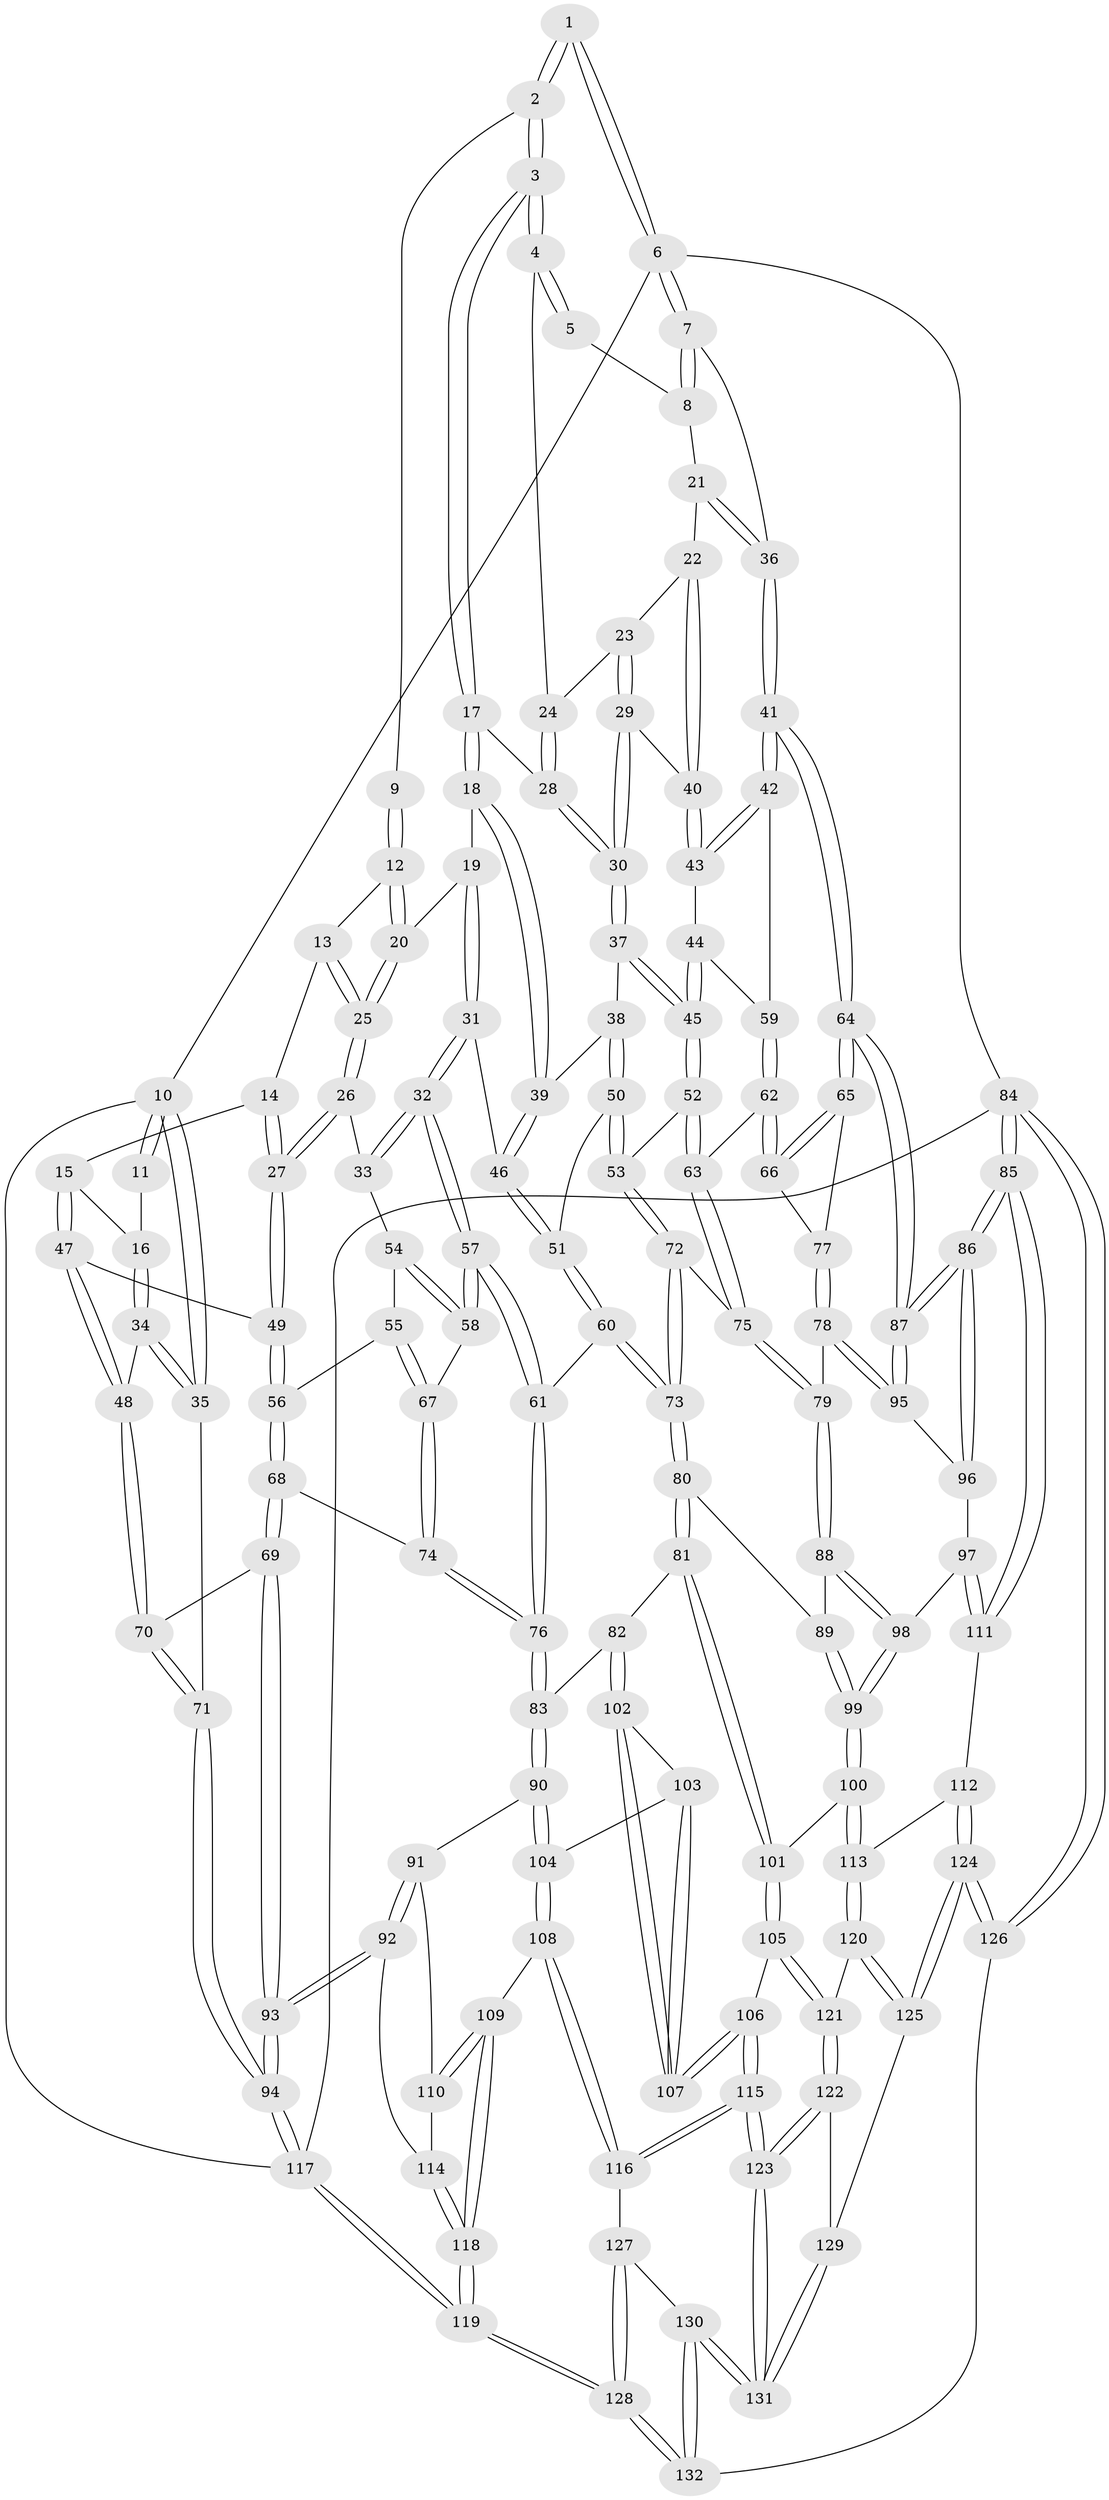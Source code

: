 // coarse degree distribution, {2: 0.053763440860215055, 3: 0.7311827956989247, 4: 0.21505376344086022}
// Generated by graph-tools (version 1.1) at 2025/38/03/04/25 23:38:34]
// undirected, 132 vertices, 327 edges
graph export_dot {
  node [color=gray90,style=filled];
  1 [pos="+1+0"];
  2 [pos="+0.609933825875521+0"];
  3 [pos="+0.6929019363573952+0.015052360354607755"];
  4 [pos="+0.8603927840686114+0.08449909133092387"];
  5 [pos="+0.9244845691076011+0.04117668572429472"];
  6 [pos="+1+0"];
  7 [pos="+1+0.13976292500121196"];
  8 [pos="+0.9550055326318201+0.08223653588901027"];
  9 [pos="+0.5731401534815143+0"];
  10 [pos="+0+0"];
  11 [pos="+0.16182674436728478+0"];
  12 [pos="+0.5164429173386603+0"];
  13 [pos="+0.505257414723421+0"];
  14 [pos="+0.38934583056911193+0.05704647307949096"];
  15 [pos="+0.23412989988598593+0.12508875383732973"];
  16 [pos="+0.21236176450754427+0.09357391646970244"];
  17 [pos="+0.6947129425353635+0.12882414314893806"];
  18 [pos="+0.6801016574076664+0.15661890042998328"];
  19 [pos="+0.5593123774857282+0.16573999589185417"];
  20 [pos="+0.548690268318303+0.15634468317842992"];
  21 [pos="+0.9513083983004421+0.1689354687911764"];
  22 [pos="+0.9357542538397595+0.1796850342165165"];
  23 [pos="+0.8708942518139251+0.12623702119401162"];
  24 [pos="+0.8626494974373324+0.10969754703335542"];
  25 [pos="+0.46546777690515934+0.179044298426827"];
  26 [pos="+0.44565595734396873+0.2063050045334776"];
  27 [pos="+0.42532284828721306+0.20871805308785576"];
  28 [pos="+0.7810428608637361+0.17247396716651459"];
  29 [pos="+0.8337657496304981+0.20265474190219843"];
  30 [pos="+0.8171789352212178+0.2131380080259475"];
  31 [pos="+0.5471187435124735+0.2541871496096325"];
  32 [pos="+0.545381123987503+0.2554795743095291"];
  33 [pos="+0.47549966272231503+0.22815789925444374"];
  34 [pos="+0+0.10936795501485741"];
  35 [pos="+0+0.07428119309416963"];
  36 [pos="+1+0.1675073115114799"];
  37 [pos="+0.8173699003416058+0.22918783636757228"];
  38 [pos="+0.74790803723324+0.25231599715519326"];
  39 [pos="+0.6753994577532402+0.19054557086101348"];
  40 [pos="+0.9314714015013218+0.1912047910363013"];
  41 [pos="+1+0.33646148917836355"];
  42 [pos="+1+0.2801066719664083"];
  43 [pos="+0.9315963262893301+0.19631437471157867"];
  44 [pos="+0.9065399711860295+0.2662738947660183"];
  45 [pos="+0.8422452235105697+0.2826669890031119"];
  46 [pos="+0.6520280849728303+0.23621779537412618"];
  47 [pos="+0.23823513867944368+0.16924589264391435"];
  48 [pos="+0.12751446308651515+0.27341537649433145"];
  49 [pos="+0.3385145527355596+0.25357968991752267"];
  50 [pos="+0.7480698167544175+0.3248460729248414"];
  51 [pos="+0.6674525485229192+0.3106108833462122"];
  52 [pos="+0.8277270244078255+0.3176814950896196"];
  53 [pos="+0.7675718075401217+0.33874767445998627"];
  54 [pos="+0.4714053026047803+0.28049698760525893"];
  55 [pos="+0.4517500507990519+0.31937991075486966"];
  56 [pos="+0.34200708944240443+0.2834492930113237"];
  57 [pos="+0.5414986103495091+0.3645760702431183"];
  58 [pos="+0.5354070480736698+0.3632408938438725"];
  59 [pos="+0.9354349714204405+0.29133160982303746"];
  60 [pos="+0.5996550436903484+0.4027090014405943"];
  61 [pos="+0.5690693800345886+0.39796716151088746"];
  62 [pos="+0.9308752085119835+0.3993599377247762"];
  63 [pos="+0.8990514185047299+0.4036631871321387"];
  64 [pos="+1+0.4289600560884942"];
  65 [pos="+1+0.42572338326821046"];
  66 [pos="+0.9942732414459708+0.4176447378756496"];
  67 [pos="+0.4989153370688589+0.35810310351152264"];
  68 [pos="+0.3188184682513259+0.41841512844388684"];
  69 [pos="+0.2639629519003449+0.4392103291594784"];
  70 [pos="+0.1263179200176033+0.2989318334439252"];
  71 [pos="+0+0.5524528196259663"];
  72 [pos="+0.7461126307219539+0.45640047531134403"];
  73 [pos="+0.68955416853205+0.4901426399080877"];
  74 [pos="+0.3319206153783822+0.4254123341313063"];
  75 [pos="+0.8433408753607408+0.4655566936645554"];
  76 [pos="+0.4469097526834172+0.5334685183383664"];
  77 [pos="+0.9144001404857363+0.5346321065951227"];
  78 [pos="+0.8882642865706403+0.565835720093983"];
  79 [pos="+0.8871659509897895+0.5657405152143011"];
  80 [pos="+0.6795978439100394+0.5730034037789842"];
  81 [pos="+0.5290598236587365+0.6262276271190612"];
  82 [pos="+0.5154734878996915+0.629339217485135"];
  83 [pos="+0.45903328070510646+0.596356161773284"];
  84 [pos="+1+1"];
  85 [pos="+1+1"];
  86 [pos="+1+1"];
  87 [pos="+1+0.587414959214591"];
  88 [pos="+0.8576618062161349+0.5920389286066109"];
  89 [pos="+0.7260868258799351+0.6226472268551037"];
  90 [pos="+0.3535620747889873+0.6609397009331877"];
  91 [pos="+0.3463962508717177+0.661568957143886"];
  92 [pos="+0.17376253233585767+0.651637938680066"];
  93 [pos="+0.11446013590967061+0.6266426407840769"];
  94 [pos="+0+0.6594171768175718"];
  95 [pos="+0.9950337298857422+0.6101485711887058"];
  96 [pos="+0.9330118748299409+0.6917244518303552"];
  97 [pos="+0.8995053153285553+0.7189857121640342"];
  98 [pos="+0.8786338072144417+0.7018655345915037"];
  99 [pos="+0.7375122267451684+0.7061120664394961"];
  100 [pos="+0.7337238021624893+0.7227911538470251"];
  101 [pos="+0.70007994007257+0.76640660225446"];
  102 [pos="+0.5248839300146299+0.7183345662118238"];
  103 [pos="+0.40073446668633883+0.7622249446665177"];
  104 [pos="+0.39348945914030575+0.7636068212060192"];
  105 [pos="+0.6854446799166737+0.7925534686757882"];
  106 [pos="+0.5460321678462013+0.7945354008615061"];
  107 [pos="+0.5416465442742452+0.781555880255895"];
  108 [pos="+0.3897767152856251+0.8607009364050879"];
  109 [pos="+0.37163222938143003+0.8651260017922766"];
  110 [pos="+0.32457330201891005+0.7877881400690147"];
  111 [pos="+0.9100146898011668+0.8103178549294795"];
  112 [pos="+0.891681250121943+0.815482896138081"];
  113 [pos="+0.8705561905229164+0.8160118206878672"];
  114 [pos="+0.2360746293973175+0.7551540462681827"];
  115 [pos="+0.5060393571927723+0.8674328065545803"];
  116 [pos="+0.4095662632824468+0.8662703650638519"];
  117 [pos="+0+1"];
  118 [pos="+0.28803443392185457+0.9103825700312659"];
  119 [pos="+0+1"];
  120 [pos="+0.7605807396684688+0.8867131627702755"];
  121 [pos="+0.6976938398546492+0.8273864085501488"];
  122 [pos="+0.6369027252749152+0.9177058884446149"];
  123 [pos="+0.5277599098317458+0.9114657586617014"];
  124 [pos="+0.8071280530704267+1"];
  125 [pos="+0.778508195374165+1"];
  126 [pos="+0.8697359500893552+1"];
  127 [pos="+0.4142720243270428+0.9432671821996307"];
  128 [pos="+0.13404496013344885+1"];
  129 [pos="+0.6545586769893321+0.9469990595060955"];
  130 [pos="+0.5165890776205868+1"];
  131 [pos="+0.523512248565525+1"];
  132 [pos="+0.5138255612763069+1"];
  1 -- 2;
  1 -- 2;
  1 -- 6;
  1 -- 6;
  2 -- 3;
  2 -- 3;
  2 -- 9;
  3 -- 4;
  3 -- 4;
  3 -- 17;
  3 -- 17;
  4 -- 5;
  4 -- 5;
  4 -- 24;
  5 -- 8;
  6 -- 7;
  6 -- 7;
  6 -- 10;
  6 -- 84;
  7 -- 8;
  7 -- 8;
  7 -- 36;
  8 -- 21;
  9 -- 12;
  9 -- 12;
  10 -- 11;
  10 -- 11;
  10 -- 35;
  10 -- 35;
  10 -- 117;
  11 -- 16;
  12 -- 13;
  12 -- 20;
  12 -- 20;
  13 -- 14;
  13 -- 25;
  13 -- 25;
  14 -- 15;
  14 -- 27;
  14 -- 27;
  15 -- 16;
  15 -- 47;
  15 -- 47;
  16 -- 34;
  16 -- 34;
  17 -- 18;
  17 -- 18;
  17 -- 28;
  18 -- 19;
  18 -- 39;
  18 -- 39;
  19 -- 20;
  19 -- 31;
  19 -- 31;
  20 -- 25;
  20 -- 25;
  21 -- 22;
  21 -- 36;
  21 -- 36;
  22 -- 23;
  22 -- 40;
  22 -- 40;
  23 -- 24;
  23 -- 29;
  23 -- 29;
  24 -- 28;
  24 -- 28;
  25 -- 26;
  25 -- 26;
  26 -- 27;
  26 -- 27;
  26 -- 33;
  27 -- 49;
  27 -- 49;
  28 -- 30;
  28 -- 30;
  29 -- 30;
  29 -- 30;
  29 -- 40;
  30 -- 37;
  30 -- 37;
  31 -- 32;
  31 -- 32;
  31 -- 46;
  32 -- 33;
  32 -- 33;
  32 -- 57;
  32 -- 57;
  33 -- 54;
  34 -- 35;
  34 -- 35;
  34 -- 48;
  35 -- 71;
  36 -- 41;
  36 -- 41;
  37 -- 38;
  37 -- 45;
  37 -- 45;
  38 -- 39;
  38 -- 50;
  38 -- 50;
  39 -- 46;
  39 -- 46;
  40 -- 43;
  40 -- 43;
  41 -- 42;
  41 -- 42;
  41 -- 64;
  41 -- 64;
  42 -- 43;
  42 -- 43;
  42 -- 59;
  43 -- 44;
  44 -- 45;
  44 -- 45;
  44 -- 59;
  45 -- 52;
  45 -- 52;
  46 -- 51;
  46 -- 51;
  47 -- 48;
  47 -- 48;
  47 -- 49;
  48 -- 70;
  48 -- 70;
  49 -- 56;
  49 -- 56;
  50 -- 51;
  50 -- 53;
  50 -- 53;
  51 -- 60;
  51 -- 60;
  52 -- 53;
  52 -- 63;
  52 -- 63;
  53 -- 72;
  53 -- 72;
  54 -- 55;
  54 -- 58;
  54 -- 58;
  55 -- 56;
  55 -- 67;
  55 -- 67;
  56 -- 68;
  56 -- 68;
  57 -- 58;
  57 -- 58;
  57 -- 61;
  57 -- 61;
  58 -- 67;
  59 -- 62;
  59 -- 62;
  60 -- 61;
  60 -- 73;
  60 -- 73;
  61 -- 76;
  61 -- 76;
  62 -- 63;
  62 -- 66;
  62 -- 66;
  63 -- 75;
  63 -- 75;
  64 -- 65;
  64 -- 65;
  64 -- 87;
  64 -- 87;
  65 -- 66;
  65 -- 66;
  65 -- 77;
  66 -- 77;
  67 -- 74;
  67 -- 74;
  68 -- 69;
  68 -- 69;
  68 -- 74;
  69 -- 70;
  69 -- 93;
  69 -- 93;
  70 -- 71;
  70 -- 71;
  71 -- 94;
  71 -- 94;
  72 -- 73;
  72 -- 73;
  72 -- 75;
  73 -- 80;
  73 -- 80;
  74 -- 76;
  74 -- 76;
  75 -- 79;
  75 -- 79;
  76 -- 83;
  76 -- 83;
  77 -- 78;
  77 -- 78;
  78 -- 79;
  78 -- 95;
  78 -- 95;
  79 -- 88;
  79 -- 88;
  80 -- 81;
  80 -- 81;
  80 -- 89;
  81 -- 82;
  81 -- 101;
  81 -- 101;
  82 -- 83;
  82 -- 102;
  82 -- 102;
  83 -- 90;
  83 -- 90;
  84 -- 85;
  84 -- 85;
  84 -- 126;
  84 -- 126;
  84 -- 117;
  85 -- 86;
  85 -- 86;
  85 -- 111;
  85 -- 111;
  86 -- 87;
  86 -- 87;
  86 -- 96;
  86 -- 96;
  87 -- 95;
  87 -- 95;
  88 -- 89;
  88 -- 98;
  88 -- 98;
  89 -- 99;
  89 -- 99;
  90 -- 91;
  90 -- 104;
  90 -- 104;
  91 -- 92;
  91 -- 92;
  91 -- 110;
  92 -- 93;
  92 -- 93;
  92 -- 114;
  93 -- 94;
  93 -- 94;
  94 -- 117;
  94 -- 117;
  95 -- 96;
  96 -- 97;
  97 -- 98;
  97 -- 111;
  97 -- 111;
  98 -- 99;
  98 -- 99;
  99 -- 100;
  99 -- 100;
  100 -- 101;
  100 -- 113;
  100 -- 113;
  101 -- 105;
  101 -- 105;
  102 -- 103;
  102 -- 107;
  102 -- 107;
  103 -- 104;
  103 -- 107;
  103 -- 107;
  104 -- 108;
  104 -- 108;
  105 -- 106;
  105 -- 121;
  105 -- 121;
  106 -- 107;
  106 -- 107;
  106 -- 115;
  106 -- 115;
  108 -- 109;
  108 -- 116;
  108 -- 116;
  109 -- 110;
  109 -- 110;
  109 -- 118;
  109 -- 118;
  110 -- 114;
  111 -- 112;
  112 -- 113;
  112 -- 124;
  112 -- 124;
  113 -- 120;
  113 -- 120;
  114 -- 118;
  114 -- 118;
  115 -- 116;
  115 -- 116;
  115 -- 123;
  115 -- 123;
  116 -- 127;
  117 -- 119;
  117 -- 119;
  118 -- 119;
  118 -- 119;
  119 -- 128;
  119 -- 128;
  120 -- 121;
  120 -- 125;
  120 -- 125;
  121 -- 122;
  121 -- 122;
  122 -- 123;
  122 -- 123;
  122 -- 129;
  123 -- 131;
  123 -- 131;
  124 -- 125;
  124 -- 125;
  124 -- 126;
  124 -- 126;
  125 -- 129;
  126 -- 132;
  127 -- 128;
  127 -- 128;
  127 -- 130;
  128 -- 132;
  128 -- 132;
  129 -- 131;
  129 -- 131;
  130 -- 131;
  130 -- 131;
  130 -- 132;
  130 -- 132;
}
